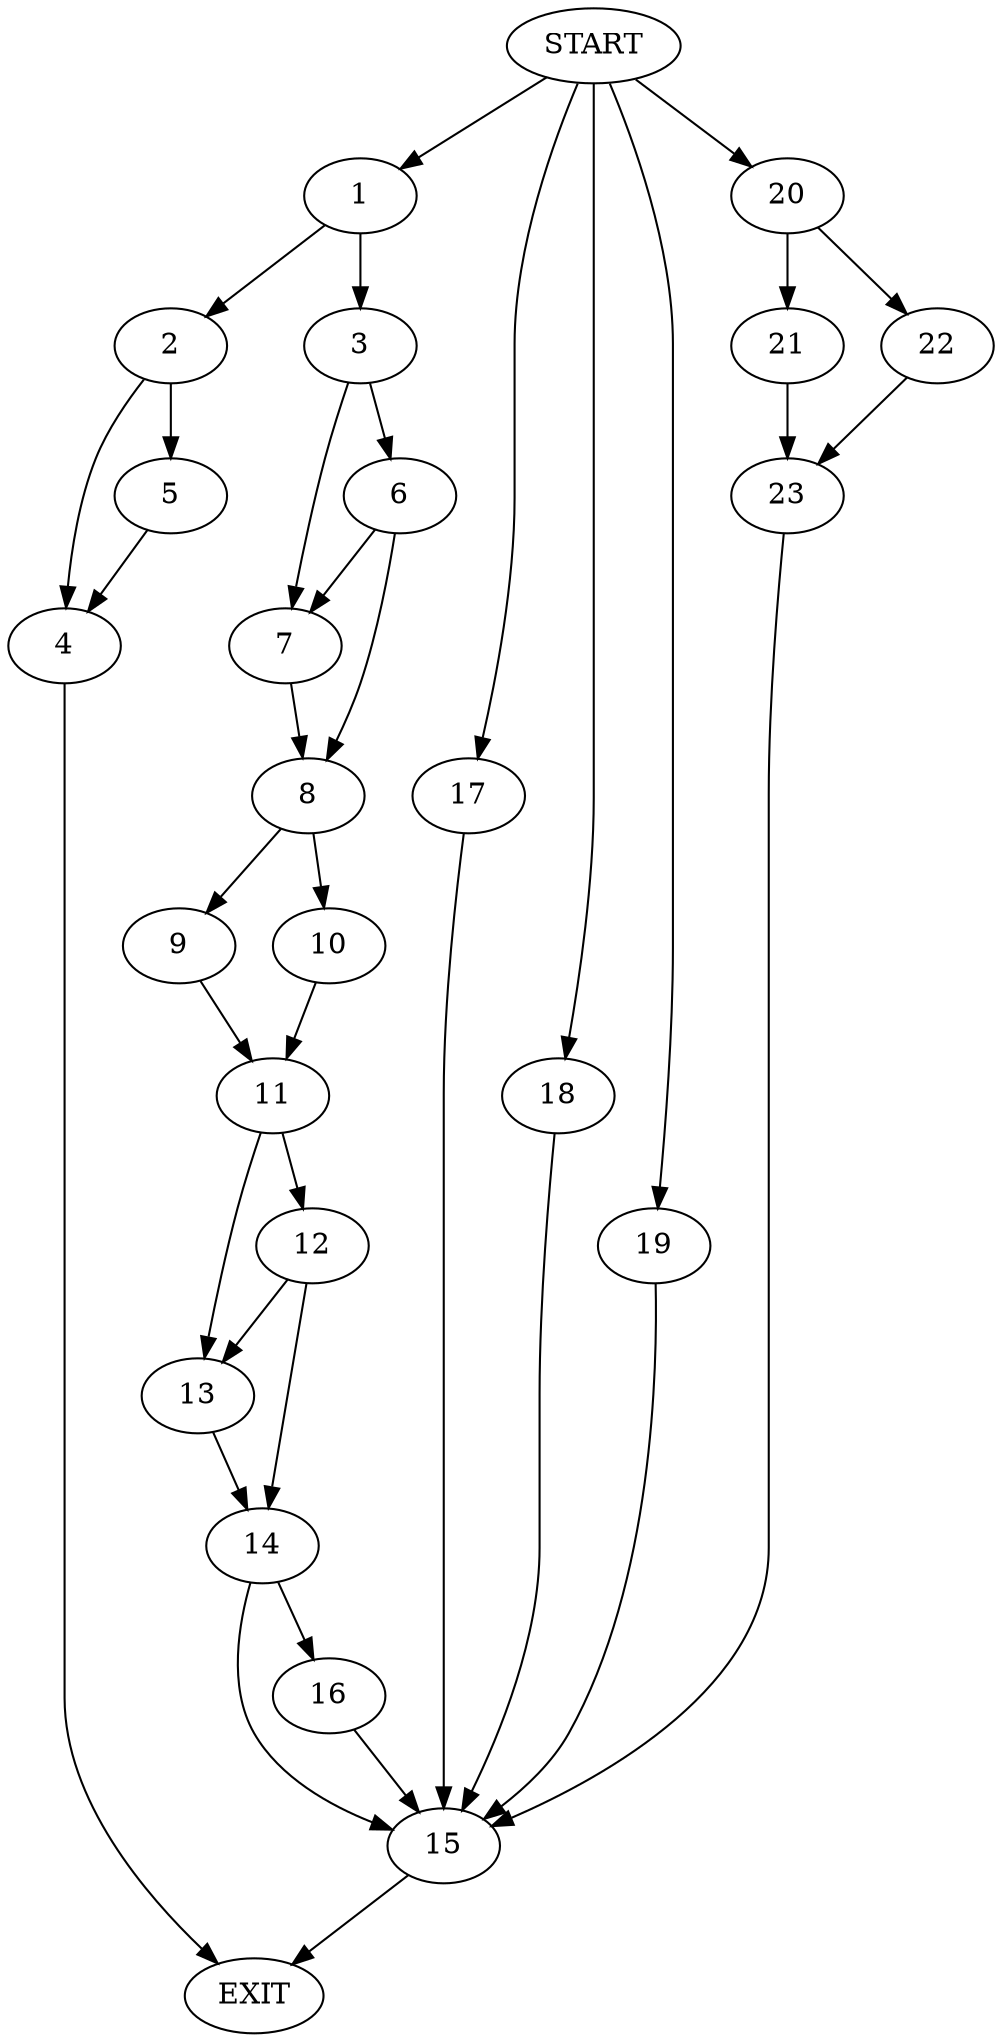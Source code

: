 digraph {
0 [label="START"]
24 [label="EXIT"]
0 -> 1
1 -> 2
1 -> 3
2 -> 4
2 -> 5
3 -> 6
3 -> 7
4 -> 24
5 -> 4
7 -> 8
6 -> 8
6 -> 7
8 -> 9
8 -> 10
9 -> 11
10 -> 11
11 -> 12
11 -> 13
13 -> 14
12 -> 13
12 -> 14
14 -> 15
14 -> 16
15 -> 24
16 -> 15
0 -> 17
17 -> 15
0 -> 18
18 -> 15
0 -> 19
19 -> 15
0 -> 20
20 -> 21
20 -> 22
21 -> 23
22 -> 23
23 -> 15
}
